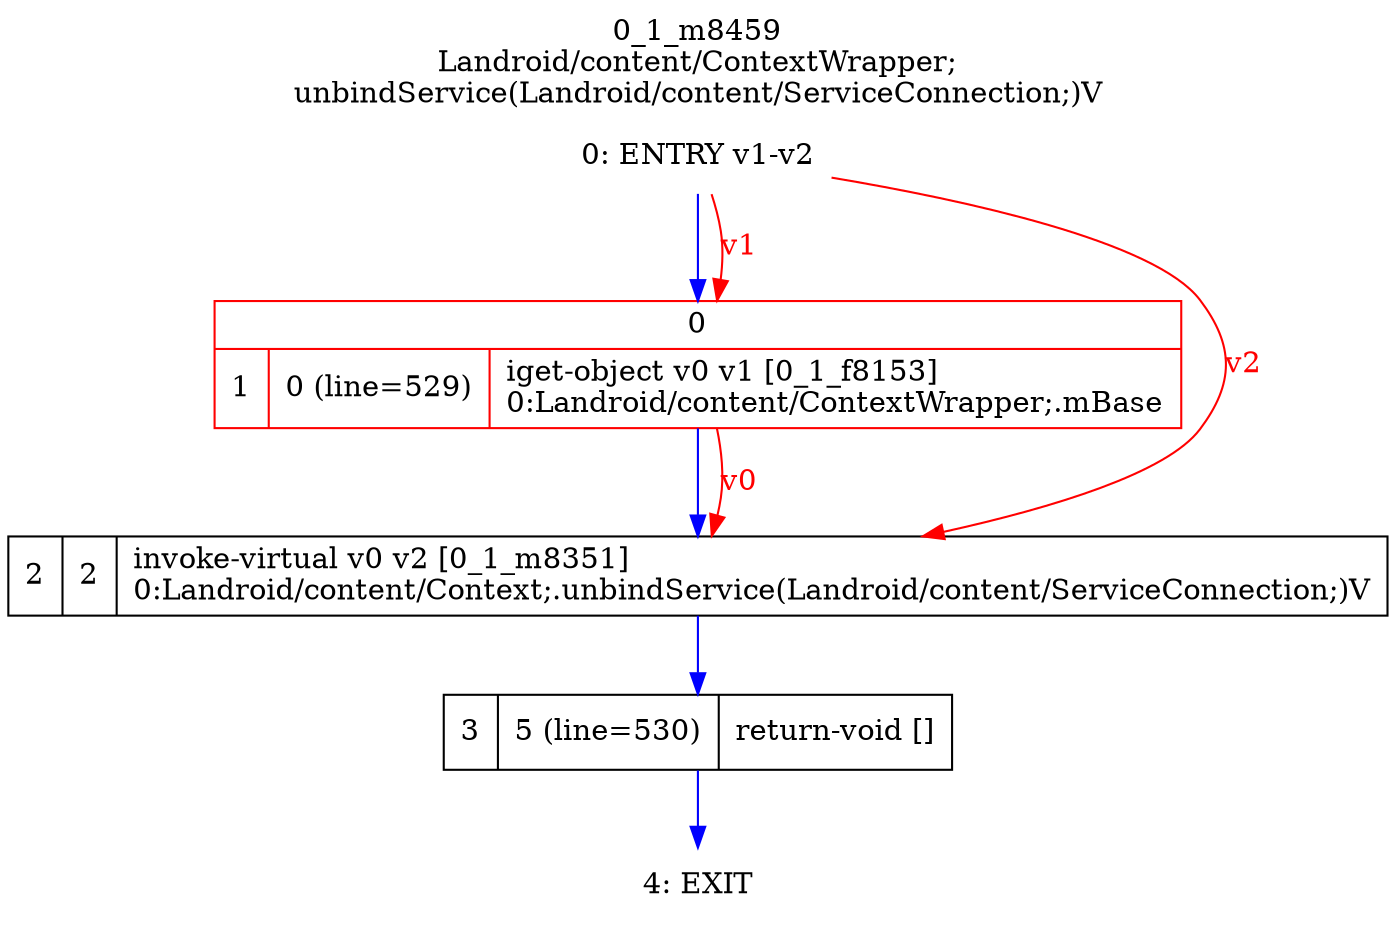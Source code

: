 digraph G {
rankdir=UD;
labelloc=t;
label="0_1_m8459\nLandroid/content/ContextWrapper;
unbindService(Landroid/content/ServiceConnection;)V";
0[label="0: ENTRY v1-v2",shape=plaintext];
1[label="{0|{1|0 (line=529)|iget-object v0 v1 [0_1_f8153]\l0:Landroid/content/ContextWrapper;.mBase\l}}",shape=record, color=red];
2[label="2|2|invoke-virtual v0 v2 [0_1_m8351]\l0:Landroid/content/Context;.unbindService(Landroid/content/ServiceConnection;)V\l",shape=record,URL="0_1_m8351.dot"];
3[label="3|5 (line=530)|return-void []\l",shape=record];
4[label="4: EXIT",shape=plaintext];
0->1 [color=blue, fontcolor=blue,weight=100, taillabel=""];
1->2 [color=blue, fontcolor=blue,weight=100, taillabel=""];
2->3 [color=blue, fontcolor=blue,weight=100, taillabel=""];
3->4 [color=blue, fontcolor=blue,weight=100, taillabel=""];
0->1 [color=red, fontcolor=red, label="v1"];
0->2 [color=red, fontcolor=red, label="v2"];
1->2 [color=red, fontcolor=red, label="v0"];
}

